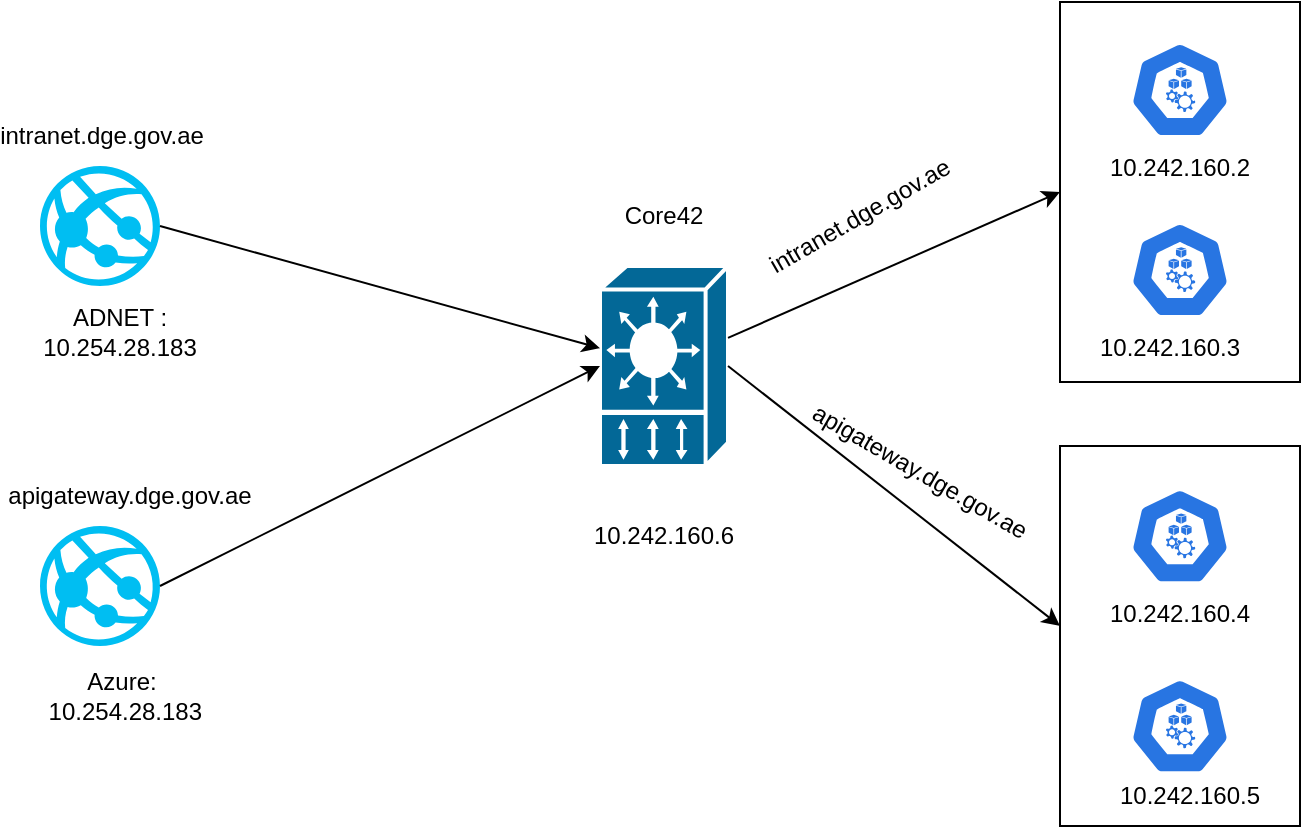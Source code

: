 <mxfile version="24.2.5" type="github">
  <diagram name="Page-1" id="simC7MvaOWSxBq7znksE">
    <mxGraphModel dx="1434" dy="716" grid="1" gridSize="10" guides="1" tooltips="1" connect="1" arrows="1" fold="1" page="1" pageScale="1" pageWidth="850" pageHeight="1100" math="0" shadow="0">
      <root>
        <mxCell id="0" />
        <mxCell id="1" parent="0" />
        <mxCell id="rlr5pRVNSerJms9Vw7Ro-1" value="" style="verticalLabelPosition=bottom;html=1;verticalAlign=top;align=center;strokeColor=none;fillColor=#00BEF2;shape=mxgraph.azure.azure_website;pointerEvents=1;" vertex="1" parent="1">
          <mxGeometry x="90" y="310" width="60" height="60" as="geometry" />
        </mxCell>
        <mxCell id="rlr5pRVNSerJms9Vw7Ro-2" value="" style="shape=mxgraph.cisco.misc.vip;html=1;pointerEvents=1;dashed=0;fillColor=#036897;strokeColor=#ffffff;strokeWidth=2;verticalLabelPosition=bottom;verticalAlign=top;align=center;outlineConnect=0;" vertex="1" parent="1">
          <mxGeometry x="370" y="180" width="64" height="100" as="geometry" />
        </mxCell>
        <mxCell id="rlr5pRVNSerJms9Vw7Ro-3" value="" style="verticalLabelPosition=bottom;html=1;verticalAlign=top;align=center;strokeColor=none;fillColor=#00BEF2;shape=mxgraph.azure.azure_website;pointerEvents=1;" vertex="1" parent="1">
          <mxGeometry x="90" y="130" width="60" height="60" as="geometry" />
        </mxCell>
        <mxCell id="rlr5pRVNSerJms9Vw7Ro-8" value="intranet.dge.gov.ae" style="text;html=1;align=center;verticalAlign=middle;whiteSpace=wrap;rounded=0;" vertex="1" parent="1">
          <mxGeometry x="71" y="100" width="100" height="30" as="geometry" />
        </mxCell>
        <mxCell id="rlr5pRVNSerJms9Vw7Ro-9" value="apigateway.dge.gov.ae" style="text;html=1;align=center;verticalAlign=middle;whiteSpace=wrap;rounded=0;" vertex="1" parent="1">
          <mxGeometry x="70" y="280" width="130" height="30" as="geometry" />
        </mxCell>
        <mxCell id="rlr5pRVNSerJms9Vw7Ro-11" value="10.242.160.6" style="text;html=1;align=center;verticalAlign=middle;whiteSpace=wrap;rounded=0;" vertex="1" parent="1">
          <mxGeometry x="372" y="300" width="60" height="30" as="geometry" />
        </mxCell>
        <mxCell id="rlr5pRVNSerJms9Vw7Ro-12" value="Core42" style="text;html=1;align=center;verticalAlign=middle;whiteSpace=wrap;rounded=0;" vertex="1" parent="1">
          <mxGeometry x="372" y="140" width="60" height="30" as="geometry" />
        </mxCell>
        <mxCell id="rlr5pRVNSerJms9Vw7Ro-22" value="" style="group" vertex="1" connectable="0" parent="1">
          <mxGeometry x="600" y="48" width="120" height="190" as="geometry" />
        </mxCell>
        <mxCell id="rlr5pRVNSerJms9Vw7Ro-18" value="" style="rounded=0;whiteSpace=wrap;html=1;" vertex="1" parent="rlr5pRVNSerJms9Vw7Ro-22">
          <mxGeometry width="120" height="190" as="geometry" />
        </mxCell>
        <mxCell id="rlr5pRVNSerJms9Vw7Ro-19" value="" style="aspect=fixed;sketch=0;html=1;dashed=0;whitespace=wrap;fillColor=#2875E2;strokeColor=#ffffff;points=[[0.005,0.63,0],[0.1,0.2,0],[0.9,0.2,0],[0.5,0,0],[0.995,0.63,0],[0.72,0.99,0],[0.5,1,0],[0.28,0.99,0]];shape=mxgraph.kubernetes.icon2;prIcon=node" vertex="1" parent="rlr5pRVNSerJms9Vw7Ro-22">
          <mxGeometry x="35" y="20" width="50" height="48" as="geometry" />
        </mxCell>
        <mxCell id="rlr5pRVNSerJms9Vw7Ro-21" value="" style="aspect=fixed;sketch=0;html=1;dashed=0;whitespace=wrap;fillColor=#2875E2;strokeColor=#ffffff;points=[[0.005,0.63,0],[0.1,0.2,0],[0.9,0.2,0],[0.5,0,0],[0.995,0.63,0],[0.72,0.99,0],[0.5,1,0],[0.28,0.99,0]];shape=mxgraph.kubernetes.icon2;prIcon=node" vertex="1" parent="rlr5pRVNSerJms9Vw7Ro-22">
          <mxGeometry x="35" y="110" width="50" height="48" as="geometry" />
        </mxCell>
        <mxCell id="rlr5pRVNSerJms9Vw7Ro-37" value="10.242.160.2" style="text;html=1;align=center;verticalAlign=middle;whiteSpace=wrap;rounded=0;" vertex="1" parent="rlr5pRVNSerJms9Vw7Ro-22">
          <mxGeometry x="30" y="68" width="60" height="30" as="geometry" />
        </mxCell>
        <mxCell id="rlr5pRVNSerJms9Vw7Ro-43" value="10.242.160.3" style="text;html=1;align=center;verticalAlign=middle;whiteSpace=wrap;rounded=0;" vertex="1" parent="rlr5pRVNSerJms9Vw7Ro-22">
          <mxGeometry x="25" y="158" width="60" height="30" as="geometry" />
        </mxCell>
        <mxCell id="rlr5pRVNSerJms9Vw7Ro-23" value="" style="group" vertex="1" connectable="0" parent="1">
          <mxGeometry x="600" y="270" width="120" height="190" as="geometry" />
        </mxCell>
        <mxCell id="rlr5pRVNSerJms9Vw7Ro-24" value="" style="rounded=0;whiteSpace=wrap;html=1;" vertex="1" parent="rlr5pRVNSerJms9Vw7Ro-23">
          <mxGeometry width="120" height="190" as="geometry" />
        </mxCell>
        <mxCell id="rlr5pRVNSerJms9Vw7Ro-25" value="" style="aspect=fixed;sketch=0;html=1;dashed=0;whitespace=wrap;fillColor=#2875E2;strokeColor=#ffffff;points=[[0.005,0.63,0],[0.1,0.2,0],[0.9,0.2,0],[0.5,0,0],[0.995,0.63,0],[0.72,0.99,0],[0.5,1,0],[0.28,0.99,0]];shape=mxgraph.kubernetes.icon2;prIcon=node" vertex="1" parent="rlr5pRVNSerJms9Vw7Ro-23">
          <mxGeometry x="35" y="21.111" width="50" height="48" as="geometry" />
        </mxCell>
        <mxCell id="rlr5pRVNSerJms9Vw7Ro-26" value="" style="aspect=fixed;sketch=0;html=1;dashed=0;whitespace=wrap;fillColor=#2875E2;strokeColor=#ffffff;points=[[0.005,0.63,0],[0.1,0.2,0],[0.9,0.2,0],[0.5,0,0],[0.995,0.63,0],[0.72,0.99,0],[0.5,1,0],[0.28,0.99,0]];shape=mxgraph.kubernetes.icon2;prIcon=node" vertex="1" parent="rlr5pRVNSerJms9Vw7Ro-23">
          <mxGeometry x="35" y="116.111" width="50" height="48" as="geometry" />
        </mxCell>
        <mxCell id="rlr5pRVNSerJms9Vw7Ro-45" value="10.242.160.4" style="text;html=1;align=center;verticalAlign=middle;whiteSpace=wrap;rounded=0;" vertex="1" parent="rlr5pRVNSerJms9Vw7Ro-23">
          <mxGeometry x="30" y="69.11" width="60" height="30" as="geometry" />
        </mxCell>
        <mxCell id="rlr5pRVNSerJms9Vw7Ro-46" value="10.242.160.5" style="text;html=1;align=center;verticalAlign=middle;whiteSpace=wrap;rounded=0;" vertex="1" parent="rlr5pRVNSerJms9Vw7Ro-23">
          <mxGeometry x="35" y="160" width="60" height="30" as="geometry" />
        </mxCell>
        <mxCell id="rlr5pRVNSerJms9Vw7Ro-27" value="Azure:&lt;div&gt;&amp;nbsp;10.254.28.183&lt;/div&gt;" style="text;html=1;align=center;verticalAlign=middle;whiteSpace=wrap;rounded=0;" vertex="1" parent="1">
          <mxGeometry x="71" y="380" width="120" height="30" as="geometry" />
        </mxCell>
        <mxCell id="rlr5pRVNSerJms9Vw7Ro-28" value="ADNET : 10.254.28.183" style="text;html=1;align=center;verticalAlign=middle;whiteSpace=wrap;rounded=0;" vertex="1" parent="1">
          <mxGeometry x="70" y="198" width="120" height="30" as="geometry" />
        </mxCell>
        <mxCell id="rlr5pRVNSerJms9Vw7Ro-29" value="" style="endArrow=classic;html=1;rounded=0;exitX=1;exitY=0.5;exitDx=0;exitDy=0;exitPerimeter=0;" edge="1" parent="1" source="rlr5pRVNSerJms9Vw7Ro-3" target="rlr5pRVNSerJms9Vw7Ro-2">
          <mxGeometry width="50" height="50" relative="1" as="geometry">
            <mxPoint x="400" y="390" as="sourcePoint" />
            <mxPoint x="450" y="340" as="targetPoint" />
          </mxGeometry>
        </mxCell>
        <mxCell id="rlr5pRVNSerJms9Vw7Ro-31" value="" style="endArrow=classic;html=1;rounded=0;exitX=1;exitY=0.5;exitDx=0;exitDy=0;exitPerimeter=0;entryX=0;entryY=0.5;entryDx=0;entryDy=0;entryPerimeter=0;" edge="1" parent="1" source="rlr5pRVNSerJms9Vw7Ro-1" target="rlr5pRVNSerJms9Vw7Ro-2">
          <mxGeometry width="50" height="50" relative="1" as="geometry">
            <mxPoint x="400" y="390" as="sourcePoint" />
            <mxPoint x="450" y="340" as="targetPoint" />
          </mxGeometry>
        </mxCell>
        <mxCell id="rlr5pRVNSerJms9Vw7Ro-32" value="" style="endArrow=classic;html=1;rounded=0;entryX=0;entryY=0.5;entryDx=0;entryDy=0;" edge="1" parent="1" source="rlr5pRVNSerJms9Vw7Ro-2" target="rlr5pRVNSerJms9Vw7Ro-18">
          <mxGeometry width="50" height="50" relative="1" as="geometry">
            <mxPoint x="400" y="390" as="sourcePoint" />
            <mxPoint x="450" y="340" as="targetPoint" />
          </mxGeometry>
        </mxCell>
        <mxCell id="rlr5pRVNSerJms9Vw7Ro-33" value="" style="endArrow=classic;html=1;rounded=0;exitX=1;exitY=0.5;exitDx=0;exitDy=0;exitPerimeter=0;" edge="1" parent="1" source="rlr5pRVNSerJms9Vw7Ro-2">
          <mxGeometry width="50" height="50" relative="1" as="geometry">
            <mxPoint x="400" y="390" as="sourcePoint" />
            <mxPoint x="600" y="360" as="targetPoint" />
          </mxGeometry>
        </mxCell>
        <mxCell id="rlr5pRVNSerJms9Vw7Ro-34" value="intranet.dge.gov.ae" style="text;html=1;align=center;verticalAlign=middle;whiteSpace=wrap;rounded=0;rotation=-30;" vertex="1" parent="1">
          <mxGeometry x="470" y="140" width="60" height="30" as="geometry" />
        </mxCell>
        <mxCell id="rlr5pRVNSerJms9Vw7Ro-35" value="apigateway.dge.gov.ae" style="text;html=1;align=center;verticalAlign=middle;whiteSpace=wrap;rounded=0;rotation=30;" vertex="1" parent="1">
          <mxGeometry x="500" y="268" width="60" height="30" as="geometry" />
        </mxCell>
      </root>
    </mxGraphModel>
  </diagram>
</mxfile>
